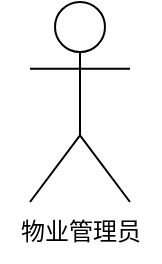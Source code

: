 <mxfile version="26.0.4">
  <diagram id="FgQ8mwDGQy4oUYOdyk1N" name="第 1 页">
    <mxGraphModel dx="780" dy="544" grid="1" gridSize="10" guides="1" tooltips="1" connect="0" arrows="0" fold="1" page="1" pageScale="1" pageWidth="827" pageHeight="1169" math="0" shadow="0">
      <root>
        <mxCell id="0" />
        <mxCell id="1" parent="0" />
        <mxCell id="QNW1KrDhYY0mPP2AlMV4-2" value="Actor" style="shape=umlActor;verticalLabelPosition=bottom;verticalAlign=top;html=1;outlineConnect=0;labelBackgroundColor=none;fontColor=none;noLabel=1;" parent="1" vertex="1">
          <mxGeometry x="120" y="158" width="50" height="100" as="geometry" />
        </mxCell>
        <mxCell id="QNW1KrDhYY0mPP2AlMV4-9" value="物业管理员" style="text;html=1;align=center;verticalAlign=middle;resizable=0;points=[];autosize=1;strokeColor=none;fillColor=none;" parent="1" vertex="1">
          <mxGeometry x="105" y="258" width="80" height="30" as="geometry" />
        </mxCell>
      </root>
    </mxGraphModel>
  </diagram>
</mxfile>
